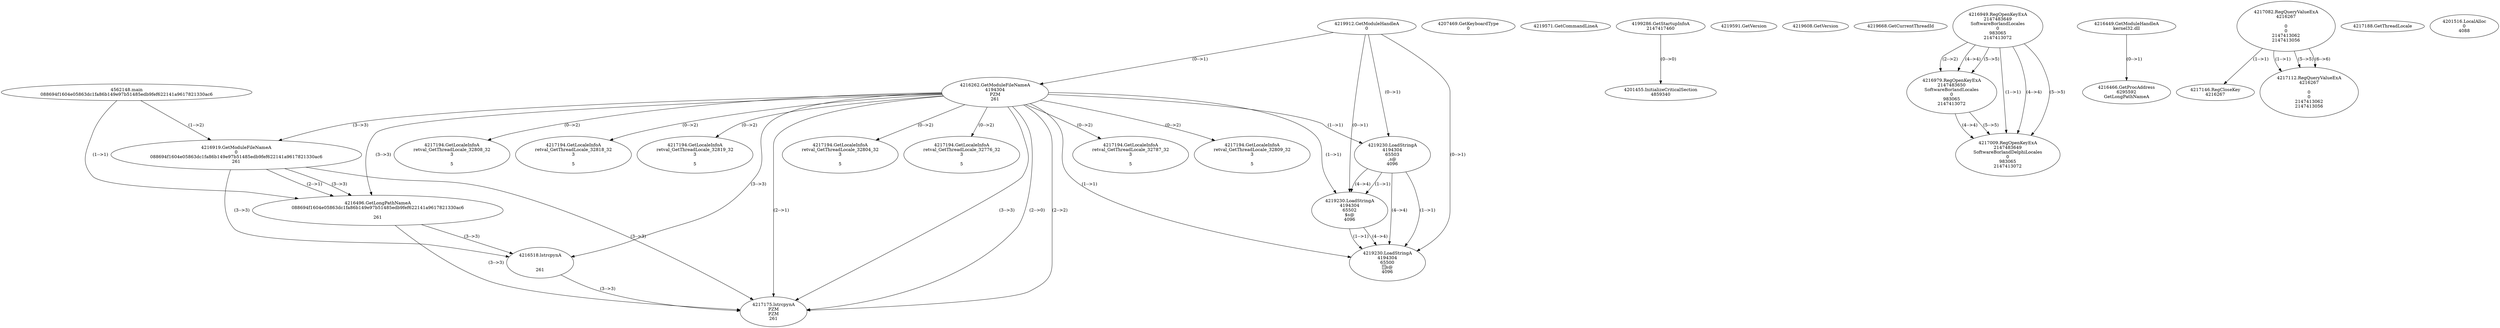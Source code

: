 // Global SCDG with merge call
digraph {
	0 [label="4562148.main
088694f1604e05863dc1fa86b149e97b51485edb9fef622141a9617821330ac6"]
	1 [label="4219912.GetModuleHandleA
0"]
	2 [label="4207469.GetKeyboardType
0"]
	3 [label="4219571.GetCommandLineA
"]
	4 [label="4199286.GetStartupInfoA
2147417460"]
	5 [label="4219591.GetVersion
"]
	6 [label="4219608.GetVersion
"]
	7 [label="4219668.GetCurrentThreadId
"]
	8 [label="4216262.GetModuleFileNameA
4194304
PZM
261"]
	1 -> 8 [label="(0-->1)"]
	9 [label="4216919.GetModuleFileNameA
0
088694f1604e05863dc1fa86b149e97b51485edb9fef622141a9617821330ac6
261"]
	0 -> 9 [label="(1-->2)"]
	8 -> 9 [label="(3-->3)"]
	10 [label="4216949.RegOpenKeyExA
2147483649
Software\Borland\Locales
0
983065
2147413072"]
	11 [label="4216979.RegOpenKeyExA
2147483650
Software\Borland\Locales
0
983065
2147413072"]
	10 -> 11 [label="(2-->2)"]
	10 -> 11 [label="(4-->4)"]
	10 -> 11 [label="(5-->5)"]
	12 [label="4216449.GetModuleHandleA
kernel32.dll"]
	13 [label="4216466.GetProcAddress
6295592
GetLongPathNameA"]
	12 -> 13 [label="(0-->1)"]
	14 [label="4216496.GetLongPathNameA
088694f1604e05863dc1fa86b149e97b51485edb9fef622141a9617821330ac6

261"]
	0 -> 14 [label="(1-->1)"]
	9 -> 14 [label="(2-->1)"]
	8 -> 14 [label="(3-->3)"]
	9 -> 14 [label="(3-->3)"]
	15 [label="4216518.lstrcpynA


261"]
	8 -> 15 [label="(3-->3)"]
	9 -> 15 [label="(3-->3)"]
	14 -> 15 [label="(3-->3)"]
	16 [label="4217082.RegQueryValueExA
4216267

0
0
2147413062
2147413056"]
	17 [label="4217146.RegCloseKey
4216267"]
	16 -> 17 [label="(1-->1)"]
	18 [label="4217175.lstrcpynA
PZM
PZM
261"]
	8 -> 18 [label="(2-->1)"]
	8 -> 18 [label="(2-->2)"]
	8 -> 18 [label="(3-->3)"]
	9 -> 18 [label="(3-->3)"]
	14 -> 18 [label="(3-->3)"]
	15 -> 18 [label="(3-->3)"]
	8 -> 18 [label="(2-->0)"]
	19 [label="4217188.GetThreadLocale
"]
	20 [label="4217194.GetLocaleInfoA
retval_GetThreadLocale_32787_32
3

5"]
	8 -> 20 [label="(0-->2)"]
	21 [label="4219230.LoadStringA
4194304
65503
,s@
4096"]
	1 -> 21 [label="(0-->1)"]
	8 -> 21 [label="(1-->1)"]
	22 [label="4219230.LoadStringA
4194304
65502
$s@
4096"]
	1 -> 22 [label="(0-->1)"]
	8 -> 22 [label="(1-->1)"]
	21 -> 22 [label="(1-->1)"]
	21 -> 22 [label="(4-->4)"]
	23 [label="4201455.InitializeCriticalSection
4859340"]
	4 -> 23 [label="(0-->0)"]
	24 [label="4201516.LocalAlloc
0
4088"]
	25 [label="4217112.RegQueryValueExA
4216267

0
0
2147413062
2147413056"]
	16 -> 25 [label="(1-->1)"]
	16 -> 25 [label="(5-->5)"]
	16 -> 25 [label="(6-->6)"]
	26 [label="4217194.GetLocaleInfoA
retval_GetThreadLocale_32809_32
3

5"]
	8 -> 26 [label="(0-->2)"]
	27 [label="4217009.RegOpenKeyExA
2147483649
Software\Borland\Delphi\Locales
0
983065
2147413072"]
	10 -> 27 [label="(1-->1)"]
	10 -> 27 [label="(4-->4)"]
	11 -> 27 [label="(4-->4)"]
	10 -> 27 [label="(5-->5)"]
	11 -> 27 [label="(5-->5)"]
	28 [label="4217194.GetLocaleInfoA
retval_GetThreadLocale_32808_32
3

5"]
	8 -> 28 [label="(0-->2)"]
	29 [label="4217194.GetLocaleInfoA
retval_GetThreadLocale_32818_32
3

5"]
	8 -> 29 [label="(0-->2)"]
	30 [label="4217194.GetLocaleInfoA
retval_GetThreadLocale_32819_32
3

5"]
	8 -> 30 [label="(0-->2)"]
	31 [label="4219230.LoadStringA
4194304
65500
s@
4096"]
	1 -> 31 [label="(0-->1)"]
	8 -> 31 [label="(1-->1)"]
	21 -> 31 [label="(1-->1)"]
	22 -> 31 [label="(1-->1)"]
	21 -> 31 [label="(4-->4)"]
	22 -> 31 [label="(4-->4)"]
	32 [label="4217194.GetLocaleInfoA
retval_GetThreadLocale_32804_32
3

5"]
	8 -> 32 [label="(0-->2)"]
	33 [label="4217194.GetLocaleInfoA
retval_GetThreadLocale_32776_32
3

5"]
	8 -> 33 [label="(0-->2)"]
}
